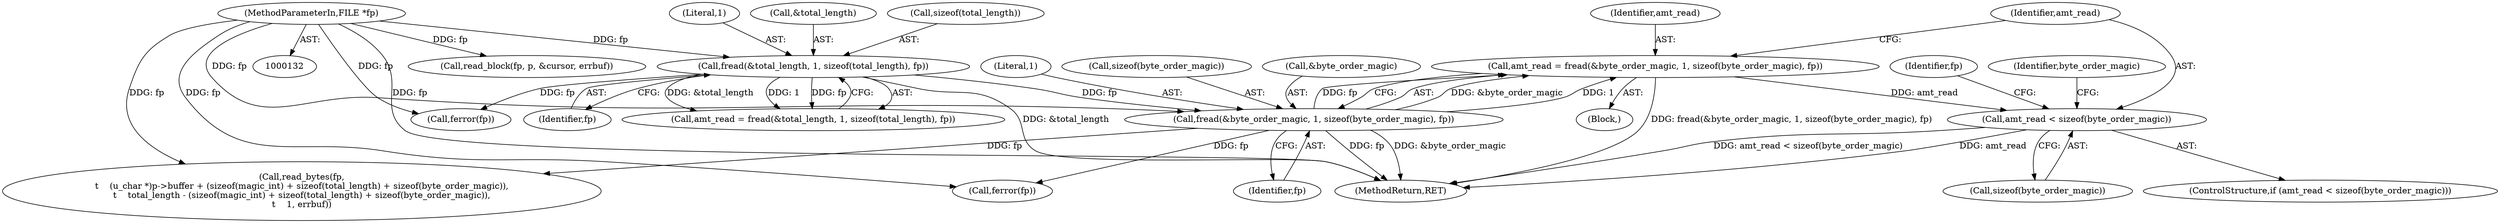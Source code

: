 digraph "0_libpcap_a5a36d9e82dde7265e38fe1f87b7f11c461c29f6@API" {
"1000203" [label="(Call,amt_read = fread(&byte_order_magic, 1, sizeof(byte_order_magic), fp))"];
"1000205" [label="(Call,fread(&byte_order_magic, 1, sizeof(byte_order_magic), fp))"];
"1000173" [label="(Call,fread(&total_length, 1, sizeof(total_length), fp))"];
"1000134" [label="(MethodParameterIn,FILE *fp)"];
"1000213" [label="(Call,amt_read < sizeof(byte_order_magic))"];
"1000214" [label="(Identifier,amt_read)"];
"1000209" [label="(Call,sizeof(byte_order_magic))"];
"1000220" [label="(Identifier,fp)"];
"1000549" [label="(Call,read_block(fp, p, &cursor, errbuf))"];
"1000206" [label="(Call,&byte_order_magic)"];
"1000204" [label="(Identifier,amt_read)"];
"1000215" [label="(Call,sizeof(byte_order_magic))"];
"1000173" [label="(Call,fread(&total_length, 1, sizeof(total_length), fp))"];
"1000447" [label="(Call,read_bytes(fp,\n\t    (u_char *)p->buffer + (sizeof(magic_int) + sizeof(total_length) + sizeof(byte_order_magic)),\n\t    total_length - (sizeof(magic_int) + sizeof(total_length) + sizeof(byte_order_magic)),\n\t    1, errbuf))"];
"1000134" [label="(MethodParameterIn,FILE *fp)"];
"1000176" [label="(Literal,1)"];
"1000174" [label="(Call,&total_length)"];
"1000203" [label="(Call,amt_read = fread(&byte_order_magic, 1, sizeof(byte_order_magic), fp))"];
"1000205" [label="(Call,fread(&byte_order_magic, 1, sizeof(byte_order_magic), fp))"];
"1000138" [label="(Block,)"];
"1000177" [label="(Call,sizeof(total_length))"];
"1000179" [label="(Identifier,fp)"];
"1000211" [label="(Identifier,fp)"];
"1000212" [label="(ControlStructure,if (amt_read < sizeof(byte_order_magic)))"];
"1000219" [label="(Call,ferror(fp))"];
"1000213" [label="(Call,amt_read < sizeof(byte_order_magic))"];
"1000237" [label="(Identifier,byte_order_magic)"];
"1000171" [label="(Call,amt_read = fread(&total_length, 1, sizeof(total_length), fp))"];
"1000709" [label="(MethodReturn,RET)"];
"1000208" [label="(Literal,1)"];
"1000187" [label="(Call,ferror(fp))"];
"1000203" -> "1000138"  [label="AST: "];
"1000203" -> "1000205"  [label="CFG: "];
"1000204" -> "1000203"  [label="AST: "];
"1000205" -> "1000203"  [label="AST: "];
"1000214" -> "1000203"  [label="CFG: "];
"1000203" -> "1000709"  [label="DDG: fread(&byte_order_magic, 1, sizeof(byte_order_magic), fp)"];
"1000205" -> "1000203"  [label="DDG: &byte_order_magic"];
"1000205" -> "1000203"  [label="DDG: 1"];
"1000205" -> "1000203"  [label="DDG: fp"];
"1000203" -> "1000213"  [label="DDG: amt_read"];
"1000205" -> "1000211"  [label="CFG: "];
"1000206" -> "1000205"  [label="AST: "];
"1000208" -> "1000205"  [label="AST: "];
"1000209" -> "1000205"  [label="AST: "];
"1000211" -> "1000205"  [label="AST: "];
"1000205" -> "1000709"  [label="DDG: &byte_order_magic"];
"1000205" -> "1000709"  [label="DDG: fp"];
"1000173" -> "1000205"  [label="DDG: fp"];
"1000134" -> "1000205"  [label="DDG: fp"];
"1000205" -> "1000219"  [label="DDG: fp"];
"1000205" -> "1000447"  [label="DDG: fp"];
"1000173" -> "1000171"  [label="AST: "];
"1000173" -> "1000179"  [label="CFG: "];
"1000174" -> "1000173"  [label="AST: "];
"1000176" -> "1000173"  [label="AST: "];
"1000177" -> "1000173"  [label="AST: "];
"1000179" -> "1000173"  [label="AST: "];
"1000171" -> "1000173"  [label="CFG: "];
"1000173" -> "1000709"  [label="DDG: &total_length"];
"1000173" -> "1000171"  [label="DDG: &total_length"];
"1000173" -> "1000171"  [label="DDG: 1"];
"1000173" -> "1000171"  [label="DDG: fp"];
"1000134" -> "1000173"  [label="DDG: fp"];
"1000173" -> "1000187"  [label="DDG: fp"];
"1000134" -> "1000132"  [label="AST: "];
"1000134" -> "1000709"  [label="DDG: fp"];
"1000134" -> "1000187"  [label="DDG: fp"];
"1000134" -> "1000219"  [label="DDG: fp"];
"1000134" -> "1000447"  [label="DDG: fp"];
"1000134" -> "1000549"  [label="DDG: fp"];
"1000213" -> "1000212"  [label="AST: "];
"1000213" -> "1000215"  [label="CFG: "];
"1000214" -> "1000213"  [label="AST: "];
"1000215" -> "1000213"  [label="AST: "];
"1000220" -> "1000213"  [label="CFG: "];
"1000237" -> "1000213"  [label="CFG: "];
"1000213" -> "1000709"  [label="DDG: amt_read"];
"1000213" -> "1000709"  [label="DDG: amt_read < sizeof(byte_order_magic)"];
}
